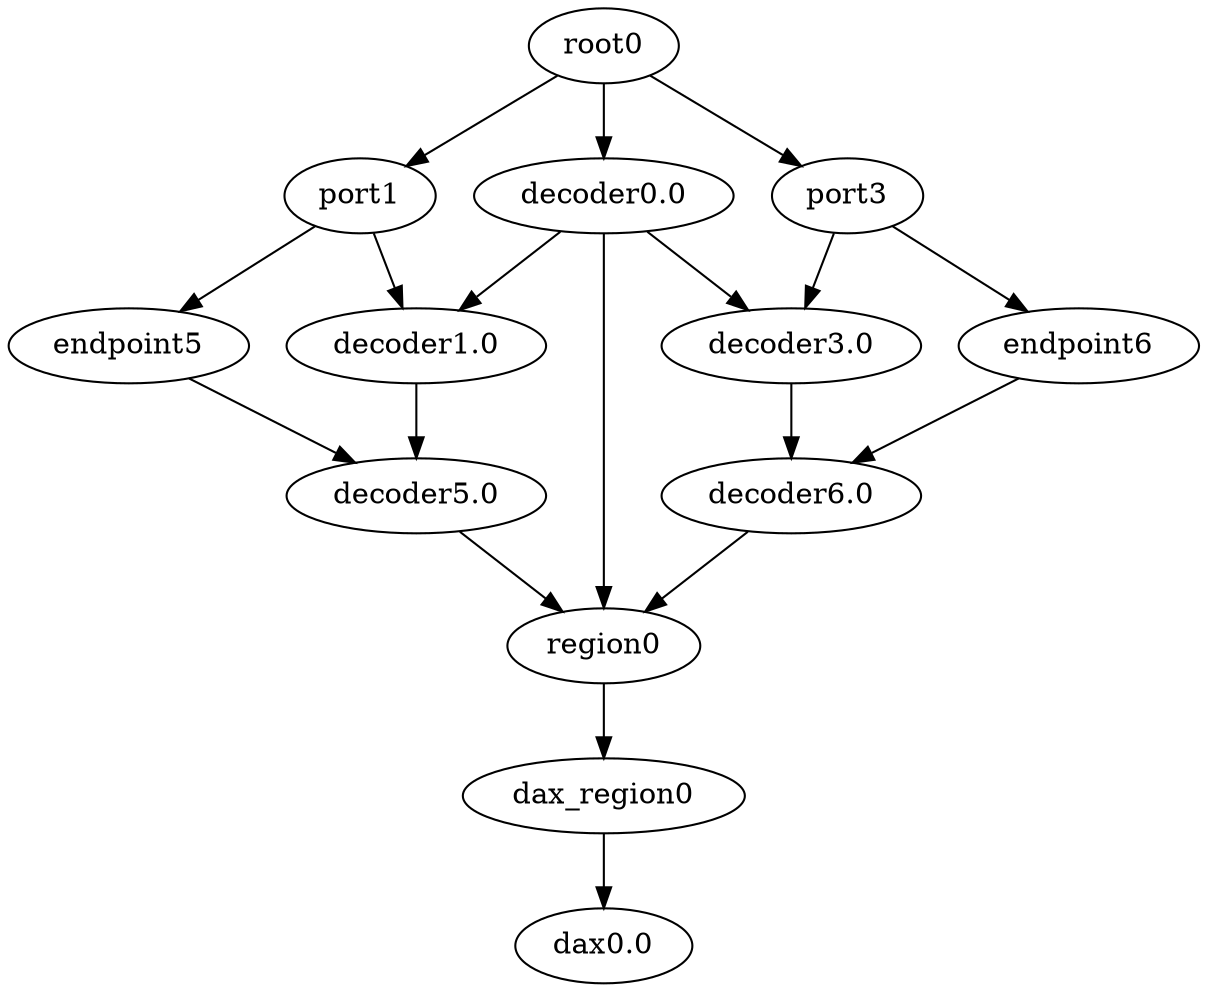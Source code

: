 digraph foo {
  "root0" -> "port1";
  "root0" -> "port3";
  "root0" -> "decoder0.0";
  "port1" -> "endpoint5";
  "port3" -> "endpoint6";
  "port1" -> "decoder1.0";
  "port3" -> "decoder3.0";
  "endpoint5" -> "decoder5.0";
  "endpoint6" -> "decoder6.0";
  "decoder0.0" -> "region0";
  "decoder0.0" -> "decoder1.0";
  "decoder0.0" -> "decoder3.0";
  "decoder1.0" -> "decoder5.0";
  "decoder3.0" -> "decoder6.0";
  "decoder5.0" -> "region0";
  "decoder6.0" -> "region0";
  "region0" -> "dax_region0";
  "dax_region0" -> "dax0.0";
}